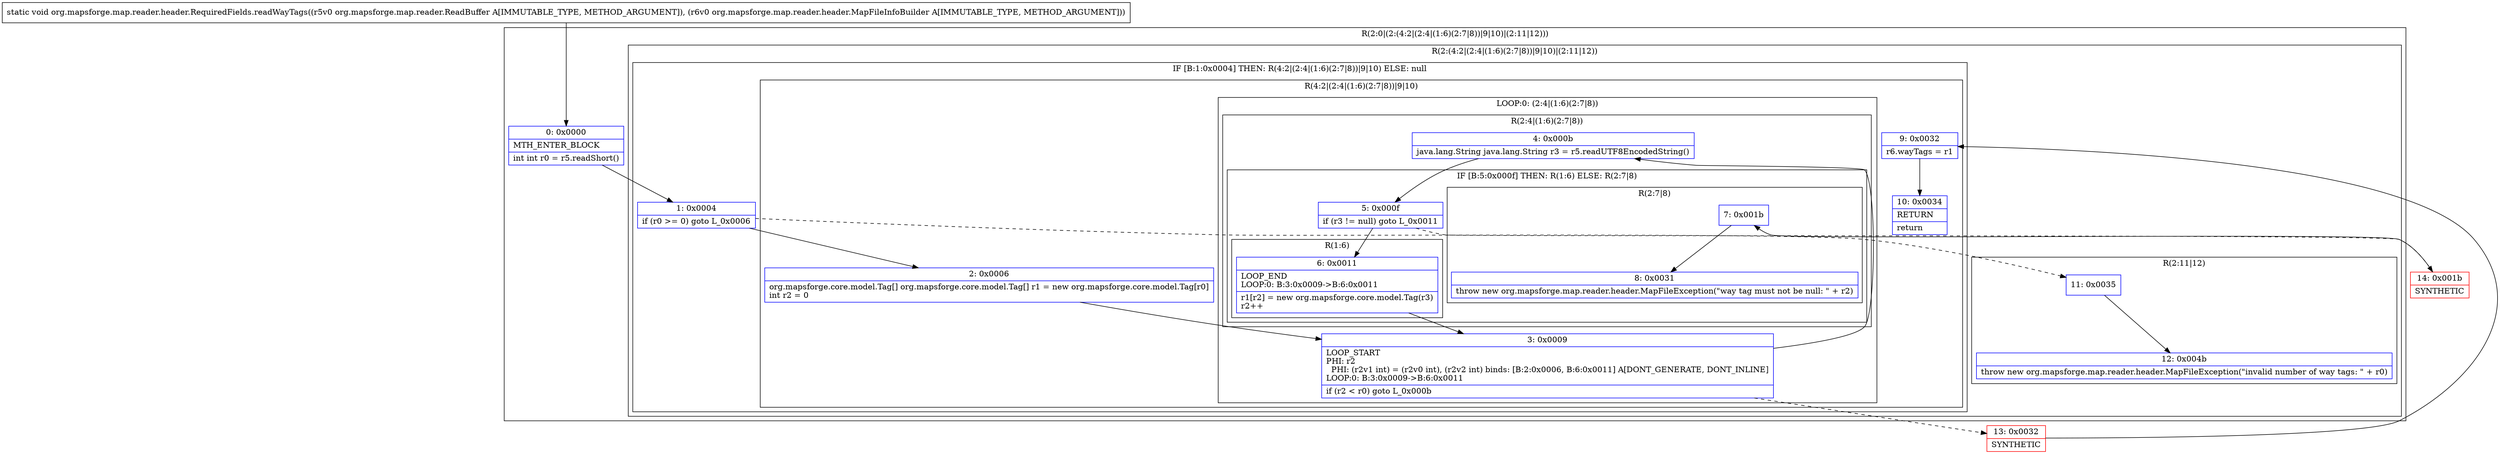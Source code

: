 digraph "CFG fororg.mapsforge.map.reader.header.RequiredFields.readWayTags(Lorg\/mapsforge\/map\/reader\/ReadBuffer;Lorg\/mapsforge\/map\/reader\/header\/MapFileInfoBuilder;)V" {
subgraph cluster_Region_883768509 {
label = "R(2:0|(2:(4:2|(2:4|(1:6)(2:7|8))|9|10)|(2:11|12)))";
node [shape=record,color=blue];
Node_0 [shape=record,label="{0\:\ 0x0000|MTH_ENTER_BLOCK\l|int int r0 = r5.readShort()\l}"];
subgraph cluster_Region_30300352 {
label = "R(2:(4:2|(2:4|(1:6)(2:7|8))|9|10)|(2:11|12))";
node [shape=record,color=blue];
subgraph cluster_IfRegion_793140261 {
label = "IF [B:1:0x0004] THEN: R(4:2|(2:4|(1:6)(2:7|8))|9|10) ELSE: null";
node [shape=record,color=blue];
Node_1 [shape=record,label="{1\:\ 0x0004|if (r0 \>= 0) goto L_0x0006\l}"];
subgraph cluster_Region_1109213819 {
label = "R(4:2|(2:4|(1:6)(2:7|8))|9|10)";
node [shape=record,color=blue];
Node_2 [shape=record,label="{2\:\ 0x0006|org.mapsforge.core.model.Tag[] org.mapsforge.core.model.Tag[] r1 = new org.mapsforge.core.model.Tag[r0]\lint r2 = 0\l}"];
subgraph cluster_LoopRegion_328212267 {
label = "LOOP:0: (2:4|(1:6)(2:7|8))";
node [shape=record,color=blue];
Node_3 [shape=record,label="{3\:\ 0x0009|LOOP_START\lPHI: r2 \l  PHI: (r2v1 int) = (r2v0 int), (r2v2 int) binds: [B:2:0x0006, B:6:0x0011] A[DONT_GENERATE, DONT_INLINE]\lLOOP:0: B:3:0x0009\-\>B:6:0x0011\l|if (r2 \< r0) goto L_0x000b\l}"];
subgraph cluster_Region_1751381032 {
label = "R(2:4|(1:6)(2:7|8))";
node [shape=record,color=blue];
Node_4 [shape=record,label="{4\:\ 0x000b|java.lang.String java.lang.String r3 = r5.readUTF8EncodedString()\l}"];
subgraph cluster_IfRegion_177075205 {
label = "IF [B:5:0x000f] THEN: R(1:6) ELSE: R(2:7|8)";
node [shape=record,color=blue];
Node_5 [shape=record,label="{5\:\ 0x000f|if (r3 != null) goto L_0x0011\l}"];
subgraph cluster_Region_1405049777 {
label = "R(1:6)";
node [shape=record,color=blue];
Node_6 [shape=record,label="{6\:\ 0x0011|LOOP_END\lLOOP:0: B:3:0x0009\-\>B:6:0x0011\l|r1[r2] = new org.mapsforge.core.model.Tag(r3)\lr2++\l}"];
}
subgraph cluster_Region_2065286439 {
label = "R(2:7|8)";
node [shape=record,color=blue];
Node_7 [shape=record,label="{7\:\ 0x001b}"];
Node_8 [shape=record,label="{8\:\ 0x0031|throw new org.mapsforge.map.reader.header.MapFileException(\"way tag must not be null: \" + r2)\l}"];
}
}
}
}
Node_9 [shape=record,label="{9\:\ 0x0032|r6.wayTags = r1\l}"];
Node_10 [shape=record,label="{10\:\ 0x0034|RETURN\l|return\l}"];
}
}
subgraph cluster_Region_1317376304 {
label = "R(2:11|12)";
node [shape=record,color=blue];
Node_11 [shape=record,label="{11\:\ 0x0035}"];
Node_12 [shape=record,label="{12\:\ 0x004b|throw new org.mapsforge.map.reader.header.MapFileException(\"invalid number of way tags: \" + r0)\l}"];
}
}
}
Node_13 [shape=record,color=red,label="{13\:\ 0x0032|SYNTHETIC\l}"];
Node_14 [shape=record,color=red,label="{14\:\ 0x001b|SYNTHETIC\l}"];
MethodNode[shape=record,label="{static void org.mapsforge.map.reader.header.RequiredFields.readWayTags((r5v0 org.mapsforge.map.reader.ReadBuffer A[IMMUTABLE_TYPE, METHOD_ARGUMENT]), (r6v0 org.mapsforge.map.reader.header.MapFileInfoBuilder A[IMMUTABLE_TYPE, METHOD_ARGUMENT])) }"];
MethodNode -> Node_0;
Node_0 -> Node_1;
Node_1 -> Node_2;
Node_1 -> Node_11[style=dashed];
Node_2 -> Node_3;
Node_3 -> Node_4;
Node_3 -> Node_13[style=dashed];
Node_4 -> Node_5;
Node_5 -> Node_6;
Node_5 -> Node_14[style=dashed];
Node_6 -> Node_3;
Node_7 -> Node_8;
Node_9 -> Node_10;
Node_11 -> Node_12;
Node_13 -> Node_9;
Node_14 -> Node_7;
}

